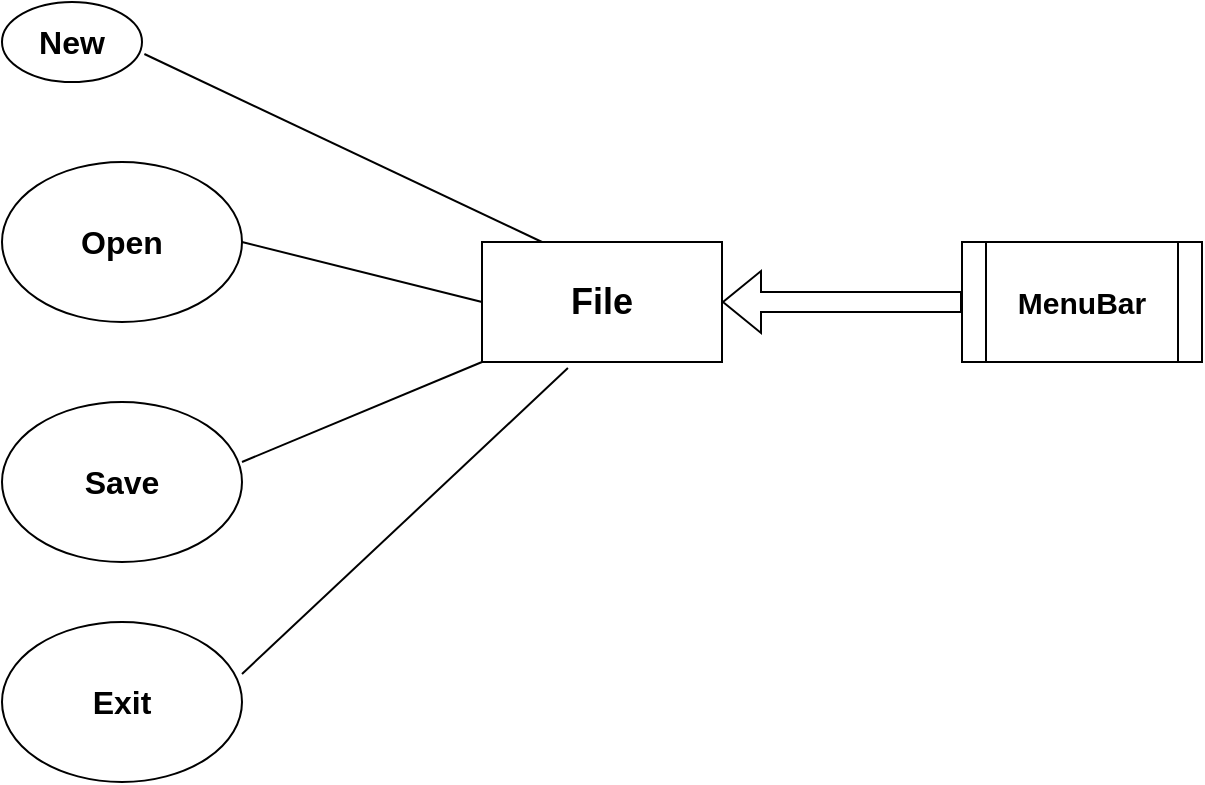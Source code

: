<mxfile version="16.1.0" type="github" pages="2"><diagram id="OTIUBwCb6A3McnjxUs8Z" name="Page-1"><mxGraphModel dx="1185" dy="635" grid="1" gridSize="10" guides="1" tooltips="1" connect="1" arrows="1" fold="1" page="1" pageScale="1" pageWidth="850" pageHeight="1100" math="0" shadow="0"><root><mxCell id="0"/><mxCell id="1" parent="0"/><mxCell id="a2mpIvTHJC9C5N37dpUy-2" value="File" style="rounded=0;whiteSpace=wrap;html=1;fontStyle=1;fontSize=18;" vertex="1" parent="1"><mxGeometry x="420" y="280" width="120" height="60" as="geometry"/></mxCell><mxCell id="a2mpIvTHJC9C5N37dpUy-4" value="" style="endArrow=none;html=1;rounded=0;entryX=0.358;entryY=1.05;entryDx=0;entryDy=0;entryPerimeter=0;exitX=1;exitY=0.325;exitDx=0;exitDy=0;exitPerimeter=0;fontStyle=1;fontSize=16;" edge="1" parent="1" source="a2mpIvTHJC9C5N37dpUy-6" target="a2mpIvTHJC9C5N37dpUy-2"><mxGeometry width="50" height="50" relative="1" as="geometry"><mxPoint x="310" y="490" as="sourcePoint"/><mxPoint x="400" y="340" as="targetPoint"/></mxGeometry></mxCell><mxCell id="a2mpIvTHJC9C5N37dpUy-5" value="New" style="ellipse;whiteSpace=wrap;html=1;fontStyle=1;fontSize=16;" vertex="1" parent="1"><mxGeometry x="180" y="160" width="70" height="40" as="geometry"/></mxCell><mxCell id="a2mpIvTHJC9C5N37dpUy-6" value="Exit" style="ellipse;whiteSpace=wrap;html=1;fontStyle=1;fontSize=16;" vertex="1" parent="1"><mxGeometry x="180" y="470" width="120" height="80" as="geometry"/></mxCell><mxCell id="a2mpIvTHJC9C5N37dpUy-7" value="Open" style="ellipse;whiteSpace=wrap;html=1;fontStyle=1;fontSize=16;" vertex="1" parent="1"><mxGeometry x="180" y="240" width="120" height="80" as="geometry"/></mxCell><mxCell id="a2mpIvTHJC9C5N37dpUy-8" value="Save" style="ellipse;whiteSpace=wrap;html=1;fontStyle=1;fontSize=16;" vertex="1" parent="1"><mxGeometry x="180" y="360" width="120" height="80" as="geometry"/></mxCell><mxCell id="a2mpIvTHJC9C5N37dpUy-9" value="" style="endArrow=none;html=1;rounded=0;entryX=1;entryY=0.375;entryDx=0;entryDy=0;entryPerimeter=0;fontStyle=1;fontSize=16;" edge="1" parent="1" target="a2mpIvTHJC9C5N37dpUy-8"><mxGeometry width="50" height="50" relative="1" as="geometry"><mxPoint x="420" y="340" as="sourcePoint"/><mxPoint x="370" y="360" as="targetPoint"/></mxGeometry></mxCell><mxCell id="a2mpIvTHJC9C5N37dpUy-10" value="" style="endArrow=none;html=1;rounded=0;exitX=0.25;exitY=0;exitDx=0;exitDy=0;entryX=1.017;entryY=0.65;entryDx=0;entryDy=0;entryPerimeter=0;" edge="1" parent="1" source="a2mpIvTHJC9C5N37dpUy-2" target="a2mpIvTHJC9C5N37dpUy-5"><mxGeometry width="50" height="50" relative="1" as="geometry"><mxPoint x="450" y="280" as="sourcePoint"/><mxPoint x="340" y="180" as="targetPoint"/></mxGeometry></mxCell><mxCell id="a2mpIvTHJC9C5N37dpUy-11" value="" style="endArrow=none;html=1;rounded=0;entryX=1;entryY=0.5;entryDx=0;entryDy=0;" edge="1" parent="1" target="a2mpIvTHJC9C5N37dpUy-7"><mxGeometry width="50" height="50" relative="1" as="geometry"><mxPoint x="420" y="310" as="sourcePoint"/><mxPoint x="450" y="290" as="targetPoint"/></mxGeometry></mxCell><mxCell id="a2mpIvTHJC9C5N37dpUy-14" value="MenuBar" style="shape=process;whiteSpace=wrap;html=1;backgroundOutline=1;fontStyle=1;fontSize=15;" vertex="1" parent="1"><mxGeometry x="660" y="280" width="120" height="60" as="geometry"/></mxCell><mxCell id="a2mpIvTHJC9C5N37dpUy-17" value="" style="shape=flexArrow;endArrow=classic;html=1;rounded=0;entryX=1;entryY=0.5;entryDx=0;entryDy=0;fontStyle=1;fontSize=16;" edge="1" parent="1" target="a2mpIvTHJC9C5N37dpUy-2"><mxGeometry width="50" height="50" relative="1" as="geometry"><mxPoint x="660" y="310" as="sourcePoint"/><mxPoint x="630" y="290" as="targetPoint"/></mxGeometry></mxCell></root></mxGraphModel></diagram><diagram id="NRRa1OJvfMoLZbczr9bS" name="Page-2"><mxGraphModel dx="1422" dy="762" grid="1" gridSize="10" guides="1" tooltips="1" connect="1" arrows="1" fold="1" page="1" pageScale="1" pageWidth="850" pageHeight="1100" math="0" shadow="0"><root><mxCell id="cr6WwEzmyNxOlLuDrxUj-0"/><mxCell id="cr6WwEzmyNxOlLuDrxUj-1" parent="cr6WwEzmyNxOlLuDrxUj-0"/><mxCell id="x3RRPz1W19CmqDcMI_I4-0" style="edgeStyle=orthogonalEdgeStyle;rounded=0;orthogonalLoop=1;jettySize=auto;html=1;entryX=1;entryY=0.25;entryDx=0;entryDy=0;fontSize=16;" edge="1" parent="cr6WwEzmyNxOlLuDrxUj-1" source="x3RRPz1W19CmqDcMI_I4-2" target="x3RRPz1W19CmqDcMI_I4-14"><mxGeometry relative="1" as="geometry"><Array as="points"><mxPoint x="580" y="755"/><mxPoint x="580" y="755"/></Array></mxGeometry></mxCell><mxCell id="x3RRPz1W19CmqDcMI_I4-1" style="edgeStyle=orthogonalEdgeStyle;rounded=0;orthogonalLoop=1;jettySize=auto;html=1;entryX=1;entryY=0.75;entryDx=0;entryDy=0;fontSize=16;" edge="1" parent="cr6WwEzmyNxOlLuDrxUj-1" source="x3RRPz1W19CmqDcMI_I4-2" target="x3RRPz1W19CmqDcMI_I4-6"><mxGeometry relative="1" as="geometry"/></mxCell><mxCell id="x3RRPz1W19CmqDcMI_I4-2" value="PyQt5" style="rounded=0;whiteSpace=wrap;html=1;fontStyle=1;fontSize=26;" vertex="1" parent="cr6WwEzmyNxOlLuDrxUj-1"><mxGeometry x="600" y="680" width="170" height="110" as="geometry"/></mxCell><mxCell id="x3RRPz1W19CmqDcMI_I4-3" value="&lt;pre style=&quot;background-color: #2b2b2b ; color: #a9b7c6 ; font-family: &amp;#34;jetbrains mono&amp;#34; , monospace ; font-size: 16.5pt&quot;&gt;&lt;br&gt;&lt;/pre&gt;" style="ellipse;whiteSpace=wrap;html=1;" vertex="1" parent="cr6WwEzmyNxOlLuDrxUj-1"><mxGeometry x="190" y="650" width="120" height="80" as="geometry"/></mxCell><mxCell id="x3RRPz1W19CmqDcMI_I4-4" value="&lt;pre style=&quot;font-family: &amp;quot;jetbrains mono&amp;quot;, monospace; font-size: 16.5pt;&quot;&gt;QIcon&lt;/pre&gt;" style="ellipse;whiteSpace=wrap;html=1;fontColor=default;labelBackgroundColor=none;" vertex="1" parent="cr6WwEzmyNxOlLuDrxUj-1"><mxGeometry x="190" y="750" width="120" height="80" as="geometry"/></mxCell><mxCell id="x3RRPz1W19CmqDcMI_I4-5" style="edgeStyle=orthogonalEdgeStyle;rounded=0;orthogonalLoop=1;jettySize=auto;html=1;entryX=1;entryY=0.5;entryDx=0;entryDy=0;fontSize=16;" edge="1" parent="cr6WwEzmyNxOlLuDrxUj-1" source="x3RRPz1W19CmqDcMI_I4-6" target="x3RRPz1W19CmqDcMI_I4-15"><mxGeometry relative="1" as="geometry"/></mxCell><mxCell id="KoLWa-xkf1UNtgTPFEqx-1" style="rounded=0;orthogonalLoop=1;jettySize=auto;html=1;fontSize=16;" edge="1" parent="cr6WwEzmyNxOlLuDrxUj-1" source="x3RRPz1W19CmqDcMI_I4-6" target="x3RRPz1W19CmqDcMI_I4-4"><mxGeometry relative="1" as="geometry"/></mxCell><mxCell id="x3RRPz1W19CmqDcMI_I4-6" value="&#10;&#10;&lt;span style=&quot;color: rgb(0, 0, 0); font-family: helvetica; font-size: 17px; font-style: normal; letter-spacing: normal; text-align: center; text-indent: 0px; text-transform: none; word-spacing: 0px; background-color: rgb(248, 249, 250); display: inline; float: none;&quot;&gt;QtGui&lt;/span&gt;&#10;&#10;" style="rounded=0;whiteSpace=wrap;html=1;fontStyle=1;fontSize=17;" vertex="1" parent="cr6WwEzmyNxOlLuDrxUj-1"><mxGeometry x="400" y="660" width="120" height="60" as="geometry"/></mxCell><mxCell id="x3RRPz1W19CmqDcMI_I4-8" style="edgeStyle=orthogonalEdgeStyle;rounded=0;orthogonalLoop=1;jettySize=auto;html=1;entryX=1;entryY=0.5;entryDx=0;entryDy=0;fontSize=16;" edge="1" parent="cr6WwEzmyNxOlLuDrxUj-1" source="x3RRPz1W19CmqDcMI_I4-14" target="x3RRPz1W19CmqDcMI_I4-17"><mxGeometry relative="1" as="geometry"/></mxCell><mxCell id="x3RRPz1W19CmqDcMI_I4-9" style="edgeStyle=orthogonalEdgeStyle;rounded=0;orthogonalLoop=1;jettySize=auto;html=1;fontSize=16;entryX=0.994;entryY=0.688;entryDx=0;entryDy=0;entryPerimeter=0;" edge="1" parent="cr6WwEzmyNxOlLuDrxUj-1" source="x3RRPz1W19CmqDcMI_I4-14" target="x3RRPz1W19CmqDcMI_I4-19"><mxGeometry relative="1" as="geometry"><mxPoint x="450" y="970" as="targetPoint"/></mxGeometry></mxCell><mxCell id="x3RRPz1W19CmqDcMI_I4-10" style="edgeStyle=orthogonalEdgeStyle;rounded=0;orthogonalLoop=1;jettySize=auto;html=1;fontSize=16;entryX=1.025;entryY=0.4;entryDx=0;entryDy=0;entryPerimeter=0;" edge="1" parent="cr6WwEzmyNxOlLuDrxUj-1" source="x3RRPz1W19CmqDcMI_I4-14" target="x3RRPz1W19CmqDcMI_I4-18"><mxGeometry relative="1" as="geometry"><mxPoint x="480" y="1050" as="targetPoint"/><Array as="points"><mxPoint x="460" y="1042"/></Array></mxGeometry></mxCell><mxCell id="x3RRPz1W19CmqDcMI_I4-11" style="edgeStyle=orthogonalEdgeStyle;rounded=0;orthogonalLoop=1;jettySize=auto;html=1;fontSize=16;entryX=1;entryY=0.5;entryDx=0;entryDy=0;" edge="1" parent="cr6WwEzmyNxOlLuDrxUj-1" source="x3RRPz1W19CmqDcMI_I4-14" target="x3RRPz1W19CmqDcMI_I4-20"><mxGeometry relative="1" as="geometry"><mxPoint x="460" y="1160" as="targetPoint"/></mxGeometry></mxCell><mxCell id="x3RRPz1W19CmqDcMI_I4-12" style="edgeStyle=orthogonalEdgeStyle;rounded=0;orthogonalLoop=1;jettySize=auto;html=1;fontSize=16;entryX=1;entryY=0.5;entryDx=0;entryDy=0;" edge="1" parent="cr6WwEzmyNxOlLuDrxUj-1" source="x3RRPz1W19CmqDcMI_I4-14" target="x3RRPz1W19CmqDcMI_I4-21"><mxGeometry relative="1" as="geometry"><mxPoint x="460" y="1250" as="targetPoint"/></mxGeometry></mxCell><mxCell id="x3RRPz1W19CmqDcMI_I4-13" style="edgeStyle=orthogonalEdgeStyle;rounded=0;orthogonalLoop=1;jettySize=auto;html=1;entryX=0;entryY=0.5;entryDx=0;entryDy=0;fontSize=16;" edge="1" parent="cr6WwEzmyNxOlLuDrxUj-1" source="x3RRPz1W19CmqDcMI_I4-14" target="x3RRPz1W19CmqDcMI_I4-22"><mxGeometry relative="1" as="geometry"><Array as="points"><mxPoint x="510" y="850"/></Array></mxGeometry></mxCell><mxCell id="x3RRPz1W19CmqDcMI_I4-14" value="&lt;span style=&quot;font-size: 15px;&quot;&gt;QtWidgets&lt;/span&gt;" style="rounded=0;whiteSpace=wrap;html=1;fontStyle=1;fontSize=15;" vertex="1" parent="cr6WwEzmyNxOlLuDrxUj-1"><mxGeometry x="400" y="740" width="120" height="60" as="geometry"/></mxCell><mxCell id="x3RRPz1W19CmqDcMI_I4-15" value="&lt;pre style=&quot;font-family: &amp;quot;jetbrains mono&amp;quot;, monospace; font-size: 16.5pt;&quot;&gt;QPixmap&lt;/pre&gt;" style="ellipse;whiteSpace=wrap;html=1;fontColor=default;labelBackgroundColor=none;" vertex="1" parent="cr6WwEzmyNxOlLuDrxUj-1"><mxGeometry x="190" y="650" width="120" height="80" as="geometry"/></mxCell><mxCell id="x3RRPz1W19CmqDcMI_I4-16" value="" style="ellipse;whiteSpace=wrap;html=1;fontSize=16;fontColor=default;labelBackgroundColor=none;" vertex="1" parent="cr6WwEzmyNxOlLuDrxUj-1"><mxGeometry x="320" y="810" width="120" height="80" as="geometry"/></mxCell><mxCell id="x3RRPz1W19CmqDcMI_I4-17" value="&lt;pre style=&quot;font-family: &amp;quot;jetbrains mono&amp;quot;, monospace; font-size: 16.5pt;&quot;&gt;QWidget&lt;/pre&gt;" style="ellipse;whiteSpace=wrap;html=1;fontSize=16;fontColor=default;labelBackgroundColor=none;" vertex="1" parent="cr6WwEzmyNxOlLuDrxUj-1"><mxGeometry x="320" y="810" width="120" height="80" as="geometry"/></mxCell><mxCell id="x3RRPz1W19CmqDcMI_I4-18" value="&lt;pre style=&quot;font-family: &amp;quot;jetbrains mono&amp;quot;, monospace; font-size: 16.5pt;&quot;&gt;QAction&lt;/pre&gt;" style="ellipse;whiteSpace=wrap;html=1;fontSize=16;fontColor=default;labelBackgroundColor=none;" vertex="1" parent="cr6WwEzmyNxOlLuDrxUj-1"><mxGeometry x="320" y="1010" width="120" height="80" as="geometry"/></mxCell><mxCell id="x3RRPz1W19CmqDcMI_I4-19" value="&lt;pre style=&quot;font-family: &amp;quot;jetbrains mono&amp;quot;, monospace; font-size: 16.5pt;&quot;&gt;QMainWindow&lt;/pre&gt;" style="ellipse;whiteSpace=wrap;html=1;fontSize=16;fontColor=default;labelBackgroundColor=none;" vertex="1" parent="cr6WwEzmyNxOlLuDrxUj-1"><mxGeometry x="280" y="910" width="160" height="80" as="geometry"/></mxCell><mxCell id="x3RRPz1W19CmqDcMI_I4-20" value="&lt;pre style=&quot;font-family: &amp;quot;jetbrains mono&amp;quot;, monospace; font-size: 16.5pt;&quot;&gt;QTabWidget&lt;/pre&gt;" style="ellipse;whiteSpace=wrap;html=1;fontSize=16;fontColor=default;labelBackgroundColor=none;" vertex="1" parent="cr6WwEzmyNxOlLuDrxUj-1"><mxGeometry x="290" y="1110" width="150" height="80" as="geometry"/></mxCell><mxCell id="x3RRPz1W19CmqDcMI_I4-21" value="&lt;pre style=&quot;font-family: &amp;quot;jetbrains mono&amp;quot;, monospace; font-size: 16.5pt;&quot;&gt;QLabel&lt;/pre&gt;" style="ellipse;whiteSpace=wrap;html=1;fontSize=16;fontColor=default;labelBackgroundColor=none;" vertex="1" parent="cr6WwEzmyNxOlLuDrxUj-1"><mxGeometry x="310" y="1210" width="120" height="80" as="geometry"/></mxCell><mxCell id="x3RRPz1W19CmqDcMI_I4-22" value="&lt;pre style=&quot;font-family: &amp;quot;jetbrains mono&amp;quot;, monospace; font-size: 16.5pt;&quot;&gt;QPushButton&lt;/pre&gt;" style="ellipse;whiteSpace=wrap;html=1;fontSize=16;fontColor=default;labelBackgroundColor=none;" vertex="1" parent="cr6WwEzmyNxOlLuDrxUj-1"><mxGeometry x="550" y="810" width="180" height="80" as="geometry"/></mxCell><mxCell id="x3RRPz1W19CmqDcMI_I4-23" value="&lt;pre style=&quot;font-family: &amp;quot;jetbrains mono&amp;quot;, monospace; font-size: 16.5pt;&quot;&gt;QCheckBox&lt;/pre&gt;" style="ellipse;whiteSpace=wrap;html=1;fontSize=16;fontColor=default;labelBackgroundColor=none;" vertex="1" parent="cr6WwEzmyNxOlLuDrxUj-1"><mxGeometry x="570" y="920" width="150" height="80" as="geometry"/></mxCell><mxCell id="x3RRPz1W19CmqDcMI_I4-24" value="" style="ellipse;whiteSpace=wrap;html=1;fontSize=16;" vertex="1" parent="cr6WwEzmyNxOlLuDrxUj-1"><mxGeometry x="600" y="1030" width="120" height="80" as="geometry"/></mxCell><mxCell id="KoLWa-xkf1UNtgTPFEqx-0" style="edgeStyle=orthogonalEdgeStyle;rounded=0;orthogonalLoop=1;jettySize=auto;html=1;fontSize=16;" edge="1" parent="cr6WwEzmyNxOlLuDrxUj-1" source="x3RRPz1W19CmqDcMI_I4-6" target="x3RRPz1W19CmqDcMI_I4-6"><mxGeometry relative="1" as="geometry"/></mxCell></root></mxGraphModel></diagram></mxfile>